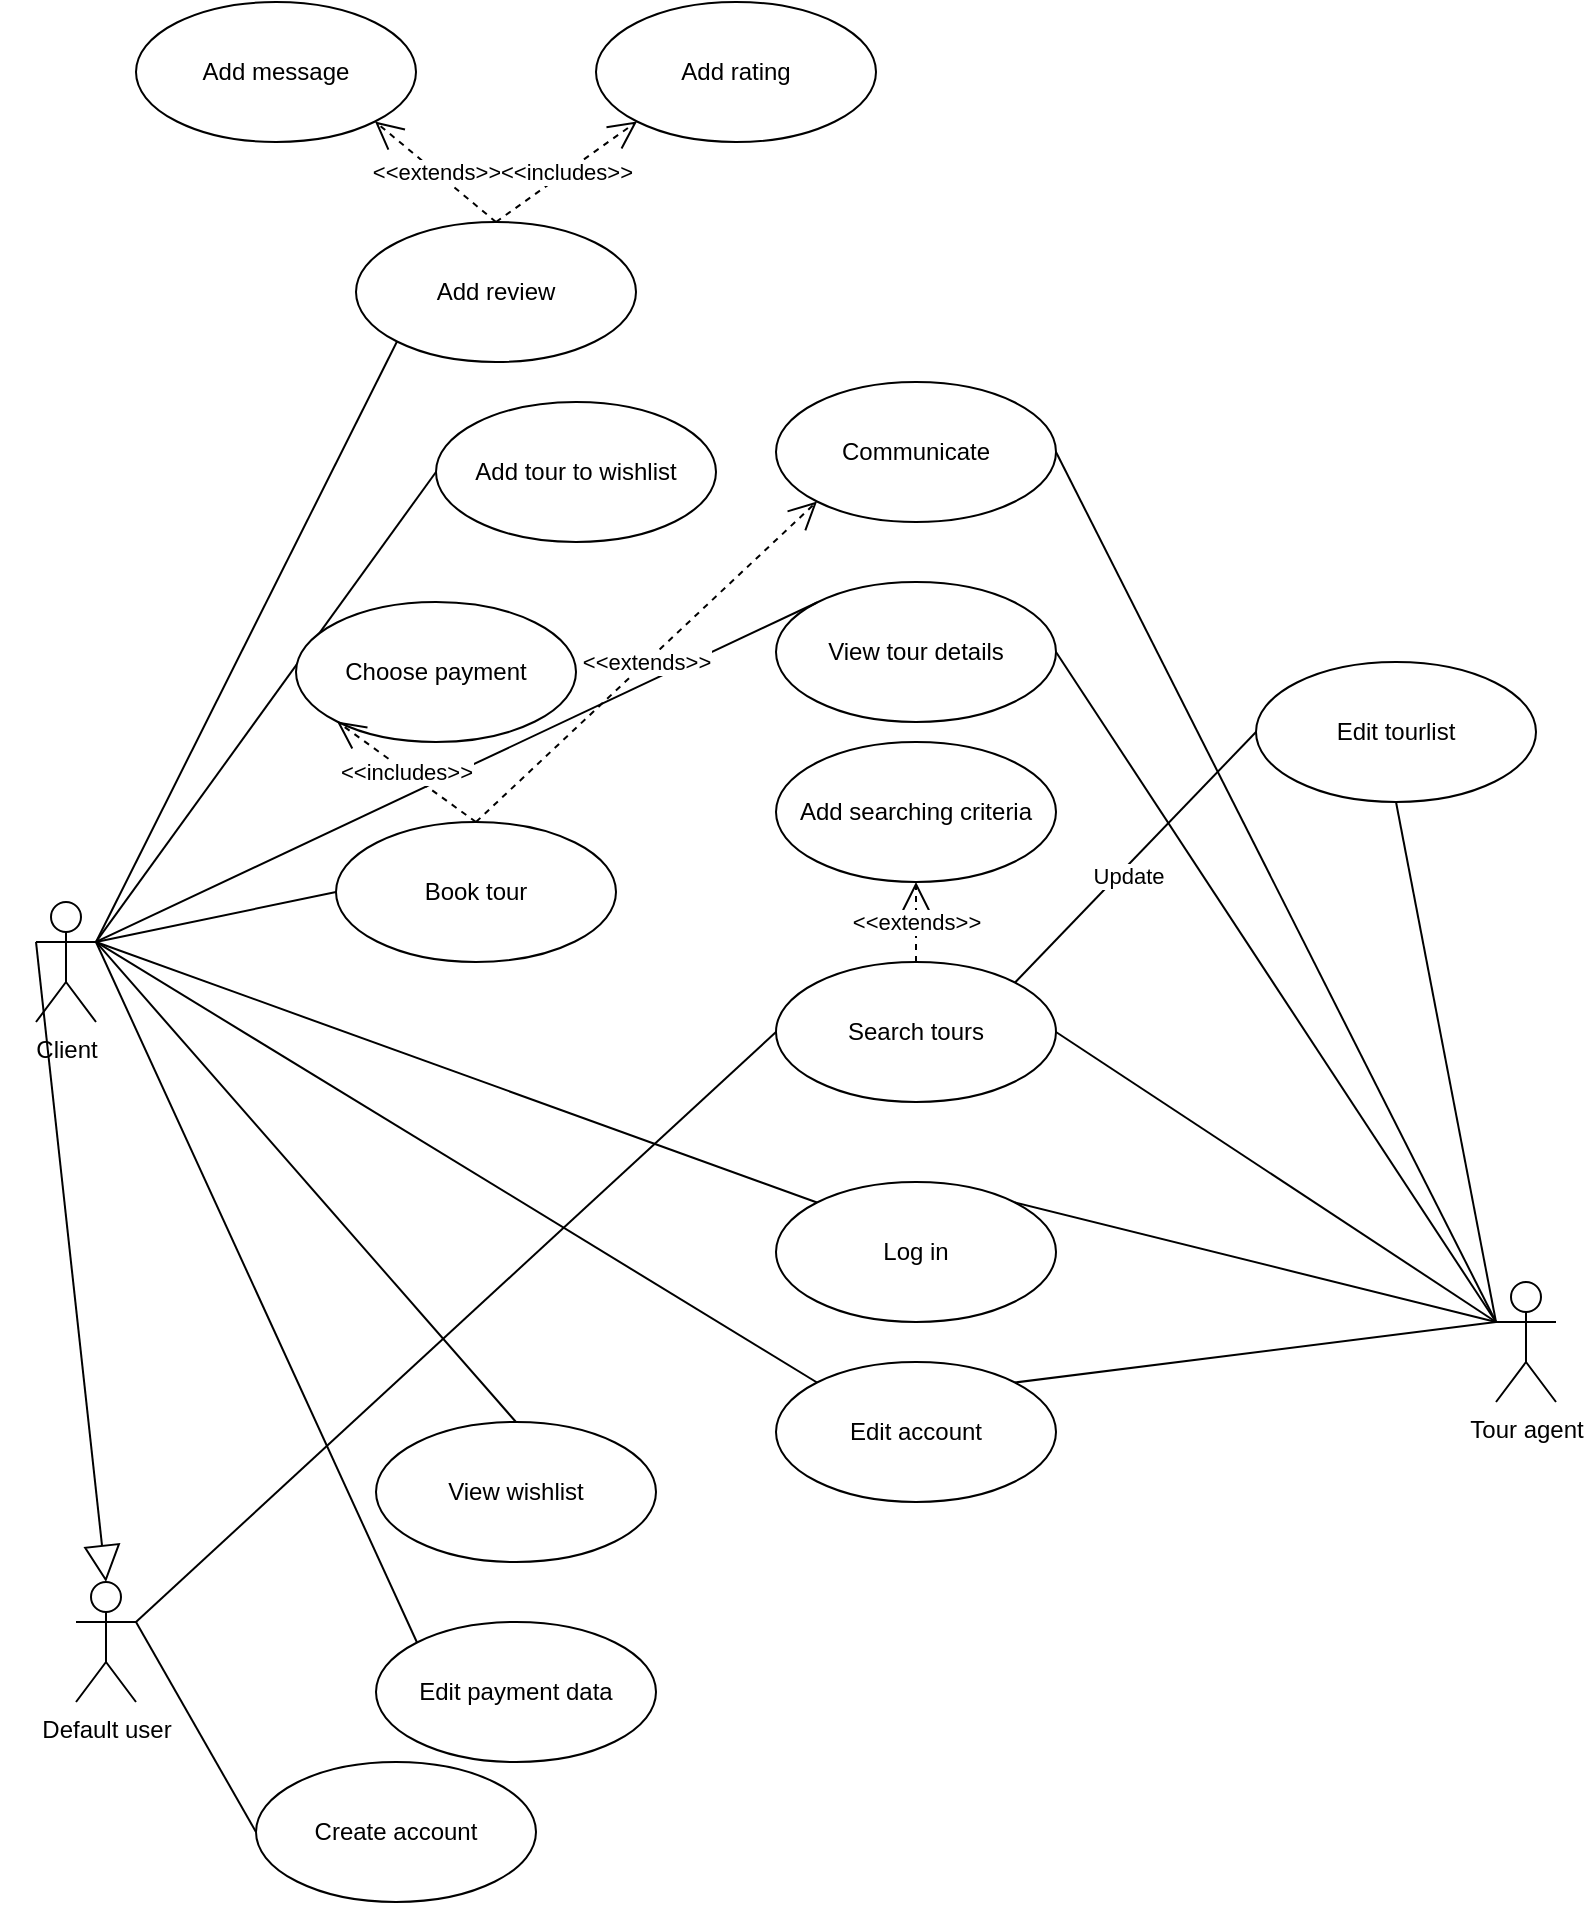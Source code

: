 <mxfile version="23.1.5" type="device">
  <diagram name="Page-1" id="UsaiNchTn9z4ea0Z4n8r">
    <mxGraphModel dx="1434" dy="844" grid="1" gridSize="10" guides="1" tooltips="1" connect="1" arrows="1" fold="1" page="1" pageScale="1" pageWidth="827" pageHeight="1169" math="0" shadow="0">
      <root>
        <mxCell id="0" />
        <mxCell id="1" parent="0" />
        <mxCell id="BzQ77mKXMBp4ncx8uUWl-3" value="Client" style="shape=umlActor;verticalLabelPosition=bottom;verticalAlign=top;html=1;outlineConnect=0;" parent="1" vertex="1">
          <mxGeometry x="50" y="510" width="30" height="60" as="geometry" />
        </mxCell>
        <mxCell id="BzQ77mKXMBp4ncx8uUWl-4" value="Tour agent" style="shape=umlActor;verticalLabelPosition=bottom;verticalAlign=top;html=1;outlineConnect=0;" parent="1" vertex="1">
          <mxGeometry x="780" y="700" width="30" height="60" as="geometry" />
        </mxCell>
        <mxCell id="BzQ77mKXMBp4ncx8uUWl-5" value="Create account" style="ellipse;whiteSpace=wrap;html=1;" parent="1" vertex="1">
          <mxGeometry x="160" y="940" width="140" height="70" as="geometry" />
        </mxCell>
        <mxCell id="BzQ77mKXMBp4ncx8uUWl-8" value="Log in" style="ellipse;whiteSpace=wrap;html=1;" parent="1" vertex="1">
          <mxGeometry x="420" y="650" width="140" height="70" as="geometry" />
        </mxCell>
        <mxCell id="BzQ77mKXMBp4ncx8uUWl-9" value="" style="endArrow=none;html=1;rounded=0;entryX=1;entryY=0.333;entryDx=0;entryDy=0;entryPerimeter=0;exitX=0;exitY=0;exitDx=0;exitDy=0;" parent="1" source="BzQ77mKXMBp4ncx8uUWl-8" target="BzQ77mKXMBp4ncx8uUWl-3" edge="1">
          <mxGeometry width="50" height="50" relative="1" as="geometry">
            <mxPoint x="300" y="725" as="sourcePoint" />
            <mxPoint x="120" y="720" as="targetPoint" />
          </mxGeometry>
        </mxCell>
        <mxCell id="3HZaJUwvoDpLjbgWA0wx-1" value="Search tours" style="ellipse;whiteSpace=wrap;html=1;" vertex="1" parent="1">
          <mxGeometry x="420" y="540" width="140" height="70" as="geometry" />
        </mxCell>
        <mxCell id="3HZaJUwvoDpLjbgWA0wx-3" value="Default user" style="shape=umlActor;verticalLabelPosition=bottom;verticalAlign=top;html=1;outlineConnect=0;" vertex="1" parent="1">
          <mxGeometry x="70" y="850" width="30" height="60" as="geometry" />
        </mxCell>
        <mxCell id="3HZaJUwvoDpLjbgWA0wx-4" value="" style="endArrow=none;html=1;rounded=0;entryX=1;entryY=0.333;entryDx=0;entryDy=0;entryPerimeter=0;exitX=0;exitY=0.5;exitDx=0;exitDy=0;" edge="1" parent="1" source="BzQ77mKXMBp4ncx8uUWl-5" target="3HZaJUwvoDpLjbgWA0wx-3">
          <mxGeometry width="50" height="50" relative="1" as="geometry">
            <mxPoint x="410" y="1070" as="sourcePoint" />
            <mxPoint x="220" y="930" as="targetPoint" />
          </mxGeometry>
        </mxCell>
        <mxCell id="3HZaJUwvoDpLjbgWA0wx-5" value="" style="endArrow=none;html=1;rounded=0;entryX=1;entryY=0;entryDx=0;entryDy=0;exitX=0;exitY=0.333;exitDx=0;exitDy=0;exitPerimeter=0;" edge="1" parent="1" source="BzQ77mKXMBp4ncx8uUWl-4" target="BzQ77mKXMBp4ncx8uUWl-8">
          <mxGeometry width="50" height="50" relative="1" as="geometry">
            <mxPoint x="840" y="734.66" as="sourcePoint" />
            <mxPoint x="520" y="734.66" as="targetPoint" />
          </mxGeometry>
        </mxCell>
        <mxCell id="3HZaJUwvoDpLjbgWA0wx-6" value="" style="endArrow=none;html=1;rounded=0;entryX=1;entryY=0.5;entryDx=0;entryDy=0;exitX=0;exitY=0.333;exitDx=0;exitDy=0;exitPerimeter=0;" edge="1" parent="1" source="BzQ77mKXMBp4ncx8uUWl-4" target="3HZaJUwvoDpLjbgWA0wx-1">
          <mxGeometry width="50" height="50" relative="1" as="geometry">
            <mxPoint x="890" y="580" as="sourcePoint" />
            <mxPoint x="560" y="690" as="targetPoint" />
          </mxGeometry>
        </mxCell>
        <mxCell id="3HZaJUwvoDpLjbgWA0wx-8" value="Edit account" style="ellipse;whiteSpace=wrap;html=1;" vertex="1" parent="1">
          <mxGeometry x="420" y="740" width="140" height="70" as="geometry" />
        </mxCell>
        <mxCell id="3HZaJUwvoDpLjbgWA0wx-9" value="" style="endArrow=none;html=1;rounded=0;entryX=1;entryY=0.333;entryDx=0;entryDy=0;entryPerimeter=0;exitX=0;exitY=0;exitDx=0;exitDy=0;" edge="1" parent="1" source="3HZaJUwvoDpLjbgWA0wx-8" target="BzQ77mKXMBp4ncx8uUWl-3">
          <mxGeometry width="50" height="50" relative="1" as="geometry">
            <mxPoint x="480" y="925" as="sourcePoint" />
            <mxPoint x="170" y="710" as="targetPoint" />
          </mxGeometry>
        </mxCell>
        <mxCell id="3HZaJUwvoDpLjbgWA0wx-10" value="" style="endArrow=none;html=1;rounded=0;entryX=1;entryY=0;entryDx=0;entryDy=0;exitX=0;exitY=0.333;exitDx=0;exitDy=0;exitPerimeter=0;" edge="1" parent="1" source="BzQ77mKXMBp4ncx8uUWl-4" target="3HZaJUwvoDpLjbgWA0wx-8">
          <mxGeometry width="50" height="50" relative="1" as="geometry">
            <mxPoint x="927" y="1005" as="sourcePoint" />
            <mxPoint x="617" y="790" as="targetPoint" />
          </mxGeometry>
        </mxCell>
        <mxCell id="3HZaJUwvoDpLjbgWA0wx-11" value="" style="endArrow=none;html=1;rounded=0;exitX=0;exitY=0.5;exitDx=0;exitDy=0;entryX=1;entryY=0.333;entryDx=0;entryDy=0;entryPerimeter=0;" edge="1" parent="1" source="3HZaJUwvoDpLjbgWA0wx-1" target="3HZaJUwvoDpLjbgWA0wx-3">
          <mxGeometry width="50" height="50" relative="1" as="geometry">
            <mxPoint x="450" y="955" as="sourcePoint" />
            <mxPoint x="110" y="840" as="targetPoint" />
          </mxGeometry>
        </mxCell>
        <mxCell id="3HZaJUwvoDpLjbgWA0wx-12" value="View tour details" style="ellipse;whiteSpace=wrap;html=1;" vertex="1" parent="1">
          <mxGeometry x="420" y="350" width="140" height="70" as="geometry" />
        </mxCell>
        <mxCell id="3HZaJUwvoDpLjbgWA0wx-13" value="" style="endArrow=block;endSize=16;endFill=0;html=1;rounded=0;entryX=0.5;entryY=0;entryDx=0;entryDy=0;entryPerimeter=0;exitX=0;exitY=0.333;exitDx=0;exitDy=0;exitPerimeter=0;" edge="1" parent="1" source="BzQ77mKXMBp4ncx8uUWl-3" target="3HZaJUwvoDpLjbgWA0wx-3">
          <mxGeometry x="-0.002" width="160" relative="1" as="geometry">
            <mxPoint x="120" y="590" as="sourcePoint" />
            <mxPoint x="270" y="740" as="targetPoint" />
            <mxPoint as="offset" />
          </mxGeometry>
        </mxCell>
        <mxCell id="3HZaJUwvoDpLjbgWA0wx-14" value="" style="endArrow=none;html=1;rounded=0;entryX=1;entryY=0.5;entryDx=0;entryDy=0;exitX=0;exitY=0.333;exitDx=0;exitDy=0;exitPerimeter=0;" edge="1" parent="1" source="BzQ77mKXMBp4ncx8uUWl-4" target="3HZaJUwvoDpLjbgWA0wx-12">
          <mxGeometry width="50" height="50" relative="1" as="geometry">
            <mxPoint x="860" y="625" as="sourcePoint" />
            <mxPoint x="590" y="490" as="targetPoint" />
          </mxGeometry>
        </mxCell>
        <mxCell id="3HZaJUwvoDpLjbgWA0wx-16" value="" style="endArrow=none;html=1;rounded=0;entryX=1;entryY=0.333;entryDx=0;entryDy=0;exitX=0;exitY=0;exitDx=0;exitDy=0;entryPerimeter=0;" edge="1" parent="1" source="3HZaJUwvoDpLjbgWA0wx-12" target="BzQ77mKXMBp4ncx8uUWl-3">
          <mxGeometry width="50" height="50" relative="1" as="geometry">
            <mxPoint x="480" y="655" as="sourcePoint" />
            <mxPoint x="210" y="420" as="targetPoint" />
          </mxGeometry>
        </mxCell>
        <mxCell id="3HZaJUwvoDpLjbgWA0wx-17" value="Edit tourlist" style="ellipse;whiteSpace=wrap;html=1;" vertex="1" parent="1">
          <mxGeometry x="660" y="390" width="140" height="70" as="geometry" />
        </mxCell>
        <mxCell id="3HZaJUwvoDpLjbgWA0wx-18" value="" style="endArrow=none;html=1;rounded=0;entryX=0.5;entryY=1;entryDx=0;entryDy=0;exitX=0;exitY=0.333;exitDx=0;exitDy=0;exitPerimeter=0;" edge="1" parent="1" source="BzQ77mKXMBp4ncx8uUWl-4" target="3HZaJUwvoDpLjbgWA0wx-17">
          <mxGeometry width="50" height="50" relative="1" as="geometry">
            <mxPoint x="840" y="720" as="sourcePoint" />
            <mxPoint x="570" y="485" as="targetPoint" />
          </mxGeometry>
        </mxCell>
        <mxCell id="3HZaJUwvoDpLjbgWA0wx-23" value="Edit payment data" style="ellipse;whiteSpace=wrap;html=1;" vertex="1" parent="1">
          <mxGeometry x="220" y="870" width="140" height="70" as="geometry" />
        </mxCell>
        <mxCell id="3HZaJUwvoDpLjbgWA0wx-24" value="" style="endArrow=none;html=1;rounded=0;entryX=1;entryY=0.333;entryDx=0;entryDy=0;entryPerimeter=0;exitX=0;exitY=0;exitDx=0;exitDy=0;" edge="1" parent="1" source="3HZaJUwvoDpLjbgWA0wx-23" target="BzQ77mKXMBp4ncx8uUWl-3">
          <mxGeometry width="50" height="50" relative="1" as="geometry">
            <mxPoint x="450" y="995" as="sourcePoint" />
            <mxPoint x="110" y="580" as="targetPoint" />
          </mxGeometry>
        </mxCell>
        <mxCell id="3HZaJUwvoDpLjbgWA0wx-26" value="&amp;lt;&amp;lt;extends&amp;gt;&amp;gt;" style="endArrow=open;endSize=12;dashed=1;html=1;rounded=0;exitX=0.5;exitY=0;exitDx=0;exitDy=0;entryX=0.5;entryY=1;entryDx=0;entryDy=0;" edge="1" parent="1" source="3HZaJUwvoDpLjbgWA0wx-1" target="3HZaJUwvoDpLjbgWA0wx-27">
          <mxGeometry width="160" relative="1" as="geometry">
            <mxPoint x="370" y="520" as="sourcePoint" />
            <mxPoint x="530" y="520" as="targetPoint" />
          </mxGeometry>
        </mxCell>
        <mxCell id="3HZaJUwvoDpLjbgWA0wx-27" value="Add searching criteria" style="ellipse;whiteSpace=wrap;html=1;" vertex="1" parent="1">
          <mxGeometry x="420" y="430" width="140" height="70" as="geometry" />
        </mxCell>
        <mxCell id="3HZaJUwvoDpLjbgWA0wx-29" value="" style="endArrow=none;html=1;rounded=0;entryX=0;entryY=0.5;entryDx=0;entryDy=0;exitX=1;exitY=0;exitDx=0;exitDy=0;" edge="1" parent="1" source="3HZaJUwvoDpLjbgWA0wx-1" target="3HZaJUwvoDpLjbgWA0wx-17">
          <mxGeometry width="50" height="50" relative="1" as="geometry">
            <mxPoint x="670" y="680" as="sourcePoint" />
            <mxPoint x="660" y="470" as="targetPoint" />
          </mxGeometry>
        </mxCell>
        <mxCell id="3HZaJUwvoDpLjbgWA0wx-30" value="Update" style="edgeLabel;html=1;align=center;verticalAlign=middle;resizable=0;points=[];" vertex="1" connectable="0" parent="3HZaJUwvoDpLjbgWA0wx-29">
          <mxGeometry x="-0.106" y="-3" relative="1" as="geometry">
            <mxPoint as="offset" />
          </mxGeometry>
        </mxCell>
        <mxCell id="3HZaJUwvoDpLjbgWA0wx-31" value="Add review" style="ellipse;whiteSpace=wrap;html=1;" vertex="1" parent="1">
          <mxGeometry x="210" y="170" width="140" height="70" as="geometry" />
        </mxCell>
        <mxCell id="3HZaJUwvoDpLjbgWA0wx-34" value="&amp;lt;&amp;lt;extends&amp;gt;&amp;gt;" style="endArrow=open;endSize=12;dashed=1;html=1;rounded=0;exitX=0.5;exitY=0;exitDx=0;exitDy=0;entryX=1;entryY=1;entryDx=0;entryDy=0;" edge="1" parent="1" source="3HZaJUwvoDpLjbgWA0wx-31" target="3HZaJUwvoDpLjbgWA0wx-37">
          <mxGeometry width="160" relative="1" as="geometry">
            <mxPoint x="220.0" y="105.0" as="sourcePoint" />
            <mxPoint x="150" y="110" as="targetPoint" />
          </mxGeometry>
        </mxCell>
        <mxCell id="3HZaJUwvoDpLjbgWA0wx-36" value="&amp;lt;&amp;lt;includes&amp;gt;&amp;gt;" style="endArrow=open;endSize=12;dashed=1;html=1;rounded=0;exitX=0.5;exitY=0;exitDx=0;exitDy=0;entryX=0;entryY=1;entryDx=0;entryDy=0;" edge="1" parent="1" source="3HZaJUwvoDpLjbgWA0wx-31" target="3HZaJUwvoDpLjbgWA0wx-38">
          <mxGeometry width="160" relative="1" as="geometry">
            <mxPoint x="305" y="140" as="sourcePoint" />
            <mxPoint x="320" y="120" as="targetPoint" />
          </mxGeometry>
        </mxCell>
        <mxCell id="3HZaJUwvoDpLjbgWA0wx-37" value="Add message" style="ellipse;whiteSpace=wrap;html=1;" vertex="1" parent="1">
          <mxGeometry x="100" y="60" width="140" height="70" as="geometry" />
        </mxCell>
        <mxCell id="3HZaJUwvoDpLjbgWA0wx-38" value="Add rating" style="ellipse;whiteSpace=wrap;html=1;" vertex="1" parent="1">
          <mxGeometry x="330" y="60" width="140" height="70" as="geometry" />
        </mxCell>
        <mxCell id="3HZaJUwvoDpLjbgWA0wx-40" value="" style="endArrow=none;html=1;rounded=0;entryX=1;entryY=0.333;entryDx=0;entryDy=0;entryPerimeter=0;exitX=0;exitY=1;exitDx=0;exitDy=0;" edge="1" parent="1" source="3HZaJUwvoDpLjbgWA0wx-31" target="BzQ77mKXMBp4ncx8uUWl-3">
          <mxGeometry width="50" height="50" relative="1" as="geometry">
            <mxPoint x="390" y="370" as="sourcePoint" />
            <mxPoint x="90" y="465" as="targetPoint" />
          </mxGeometry>
        </mxCell>
        <mxCell id="3HZaJUwvoDpLjbgWA0wx-42" value="Add tour to wishlist" style="ellipse;whiteSpace=wrap;html=1;" vertex="1" parent="1">
          <mxGeometry x="250" y="260" width="140" height="70" as="geometry" />
        </mxCell>
        <mxCell id="3HZaJUwvoDpLjbgWA0wx-43" value="" style="endArrow=none;html=1;rounded=0;entryX=1;entryY=0.333;entryDx=0;entryDy=0;entryPerimeter=0;" edge="1" parent="1" target="BzQ77mKXMBp4ncx8uUWl-3">
          <mxGeometry width="50" height="50" relative="1" as="geometry">
            <mxPoint x="250" y="295" as="sourcePoint" />
            <mxPoint x="150" y="520" as="targetPoint" />
          </mxGeometry>
        </mxCell>
        <mxCell id="3HZaJUwvoDpLjbgWA0wx-44" value="View wishlist" style="ellipse;whiteSpace=wrap;html=1;" vertex="1" parent="1">
          <mxGeometry x="220" y="770" width="140" height="70" as="geometry" />
        </mxCell>
        <mxCell id="3HZaJUwvoDpLjbgWA0wx-45" value="" style="endArrow=none;html=1;rounded=0;entryX=1;entryY=0.333;entryDx=0;entryDy=0;exitX=0.5;exitY=0;exitDx=0;exitDy=0;entryPerimeter=0;" edge="1" parent="1" source="3HZaJUwvoDpLjbgWA0wx-44" target="BzQ77mKXMBp4ncx8uUWl-3">
          <mxGeometry width="50" height="50" relative="1" as="geometry">
            <mxPoint x="230" y="525" as="sourcePoint" />
            <mxPoint x="90" y="520" as="targetPoint" />
          </mxGeometry>
        </mxCell>
        <mxCell id="3HZaJUwvoDpLjbgWA0wx-46" value="Book tour" style="ellipse;whiteSpace=wrap;html=1;" vertex="1" parent="1">
          <mxGeometry x="200" y="470" width="140" height="70" as="geometry" />
        </mxCell>
        <mxCell id="3HZaJUwvoDpLjbgWA0wx-47" value="" style="endArrow=none;html=1;rounded=0;entryX=1;entryY=0.333;entryDx=0;entryDy=0;exitX=0;exitY=0.5;exitDx=0;exitDy=0;entryPerimeter=0;" edge="1" parent="1" source="3HZaJUwvoDpLjbgWA0wx-46" target="BzQ77mKXMBp4ncx8uUWl-3">
          <mxGeometry width="50" height="50" relative="1" as="geometry">
            <mxPoint x="430" y="395" as="sourcePoint" />
            <mxPoint x="90" y="540" as="targetPoint" />
          </mxGeometry>
        </mxCell>
        <mxCell id="3HZaJUwvoDpLjbgWA0wx-48" value="Communicate" style="ellipse;whiteSpace=wrap;html=1;" vertex="1" parent="1">
          <mxGeometry x="420" y="250" width="140" height="70" as="geometry" />
        </mxCell>
        <mxCell id="3HZaJUwvoDpLjbgWA0wx-49" value="&amp;lt;&amp;lt;extends&amp;gt;&amp;gt;" style="endArrow=open;endSize=12;dashed=1;html=1;rounded=0;exitX=0.5;exitY=0;exitDx=0;exitDy=0;entryX=0;entryY=1;entryDx=0;entryDy=0;" edge="1" parent="1" source="3HZaJUwvoDpLjbgWA0wx-46" target="3HZaJUwvoDpLjbgWA0wx-48">
          <mxGeometry width="160" relative="1" as="geometry">
            <mxPoint x="401" y="430" as="sourcePoint" />
            <mxPoint x="340" y="380" as="targetPoint" />
          </mxGeometry>
        </mxCell>
        <mxCell id="3HZaJUwvoDpLjbgWA0wx-50" value="" style="endArrow=none;html=1;rounded=0;entryX=1;entryY=0.5;entryDx=0;entryDy=0;exitX=0;exitY=0.333;exitDx=0;exitDy=0;exitPerimeter=0;" edge="1" parent="1" source="BzQ77mKXMBp4ncx8uUWl-4" target="3HZaJUwvoDpLjbgWA0wx-48">
          <mxGeometry width="50" height="50" relative="1" as="geometry">
            <mxPoint x="850" y="720" as="sourcePoint" />
            <mxPoint x="780" y="510" as="targetPoint" />
          </mxGeometry>
        </mxCell>
        <mxCell id="3HZaJUwvoDpLjbgWA0wx-53" value="Choose payment" style="ellipse;whiteSpace=wrap;html=1;" vertex="1" parent="1">
          <mxGeometry x="180" y="360" width="140" height="70" as="geometry" />
        </mxCell>
        <mxCell id="3HZaJUwvoDpLjbgWA0wx-54" value="&amp;lt;&amp;lt;includes&amp;gt;&amp;gt;" style="endArrow=open;endSize=12;dashed=1;html=1;rounded=0;exitX=0.5;exitY=0;exitDx=0;exitDy=0;entryX=0;entryY=1;entryDx=0;entryDy=0;" edge="1" parent="1" source="3HZaJUwvoDpLjbgWA0wx-46" target="3HZaJUwvoDpLjbgWA0wx-53">
          <mxGeometry width="160" relative="1" as="geometry">
            <mxPoint x="280" y="480" as="sourcePoint" />
            <mxPoint x="451" y="320" as="targetPoint" />
          </mxGeometry>
        </mxCell>
      </root>
    </mxGraphModel>
  </diagram>
</mxfile>
